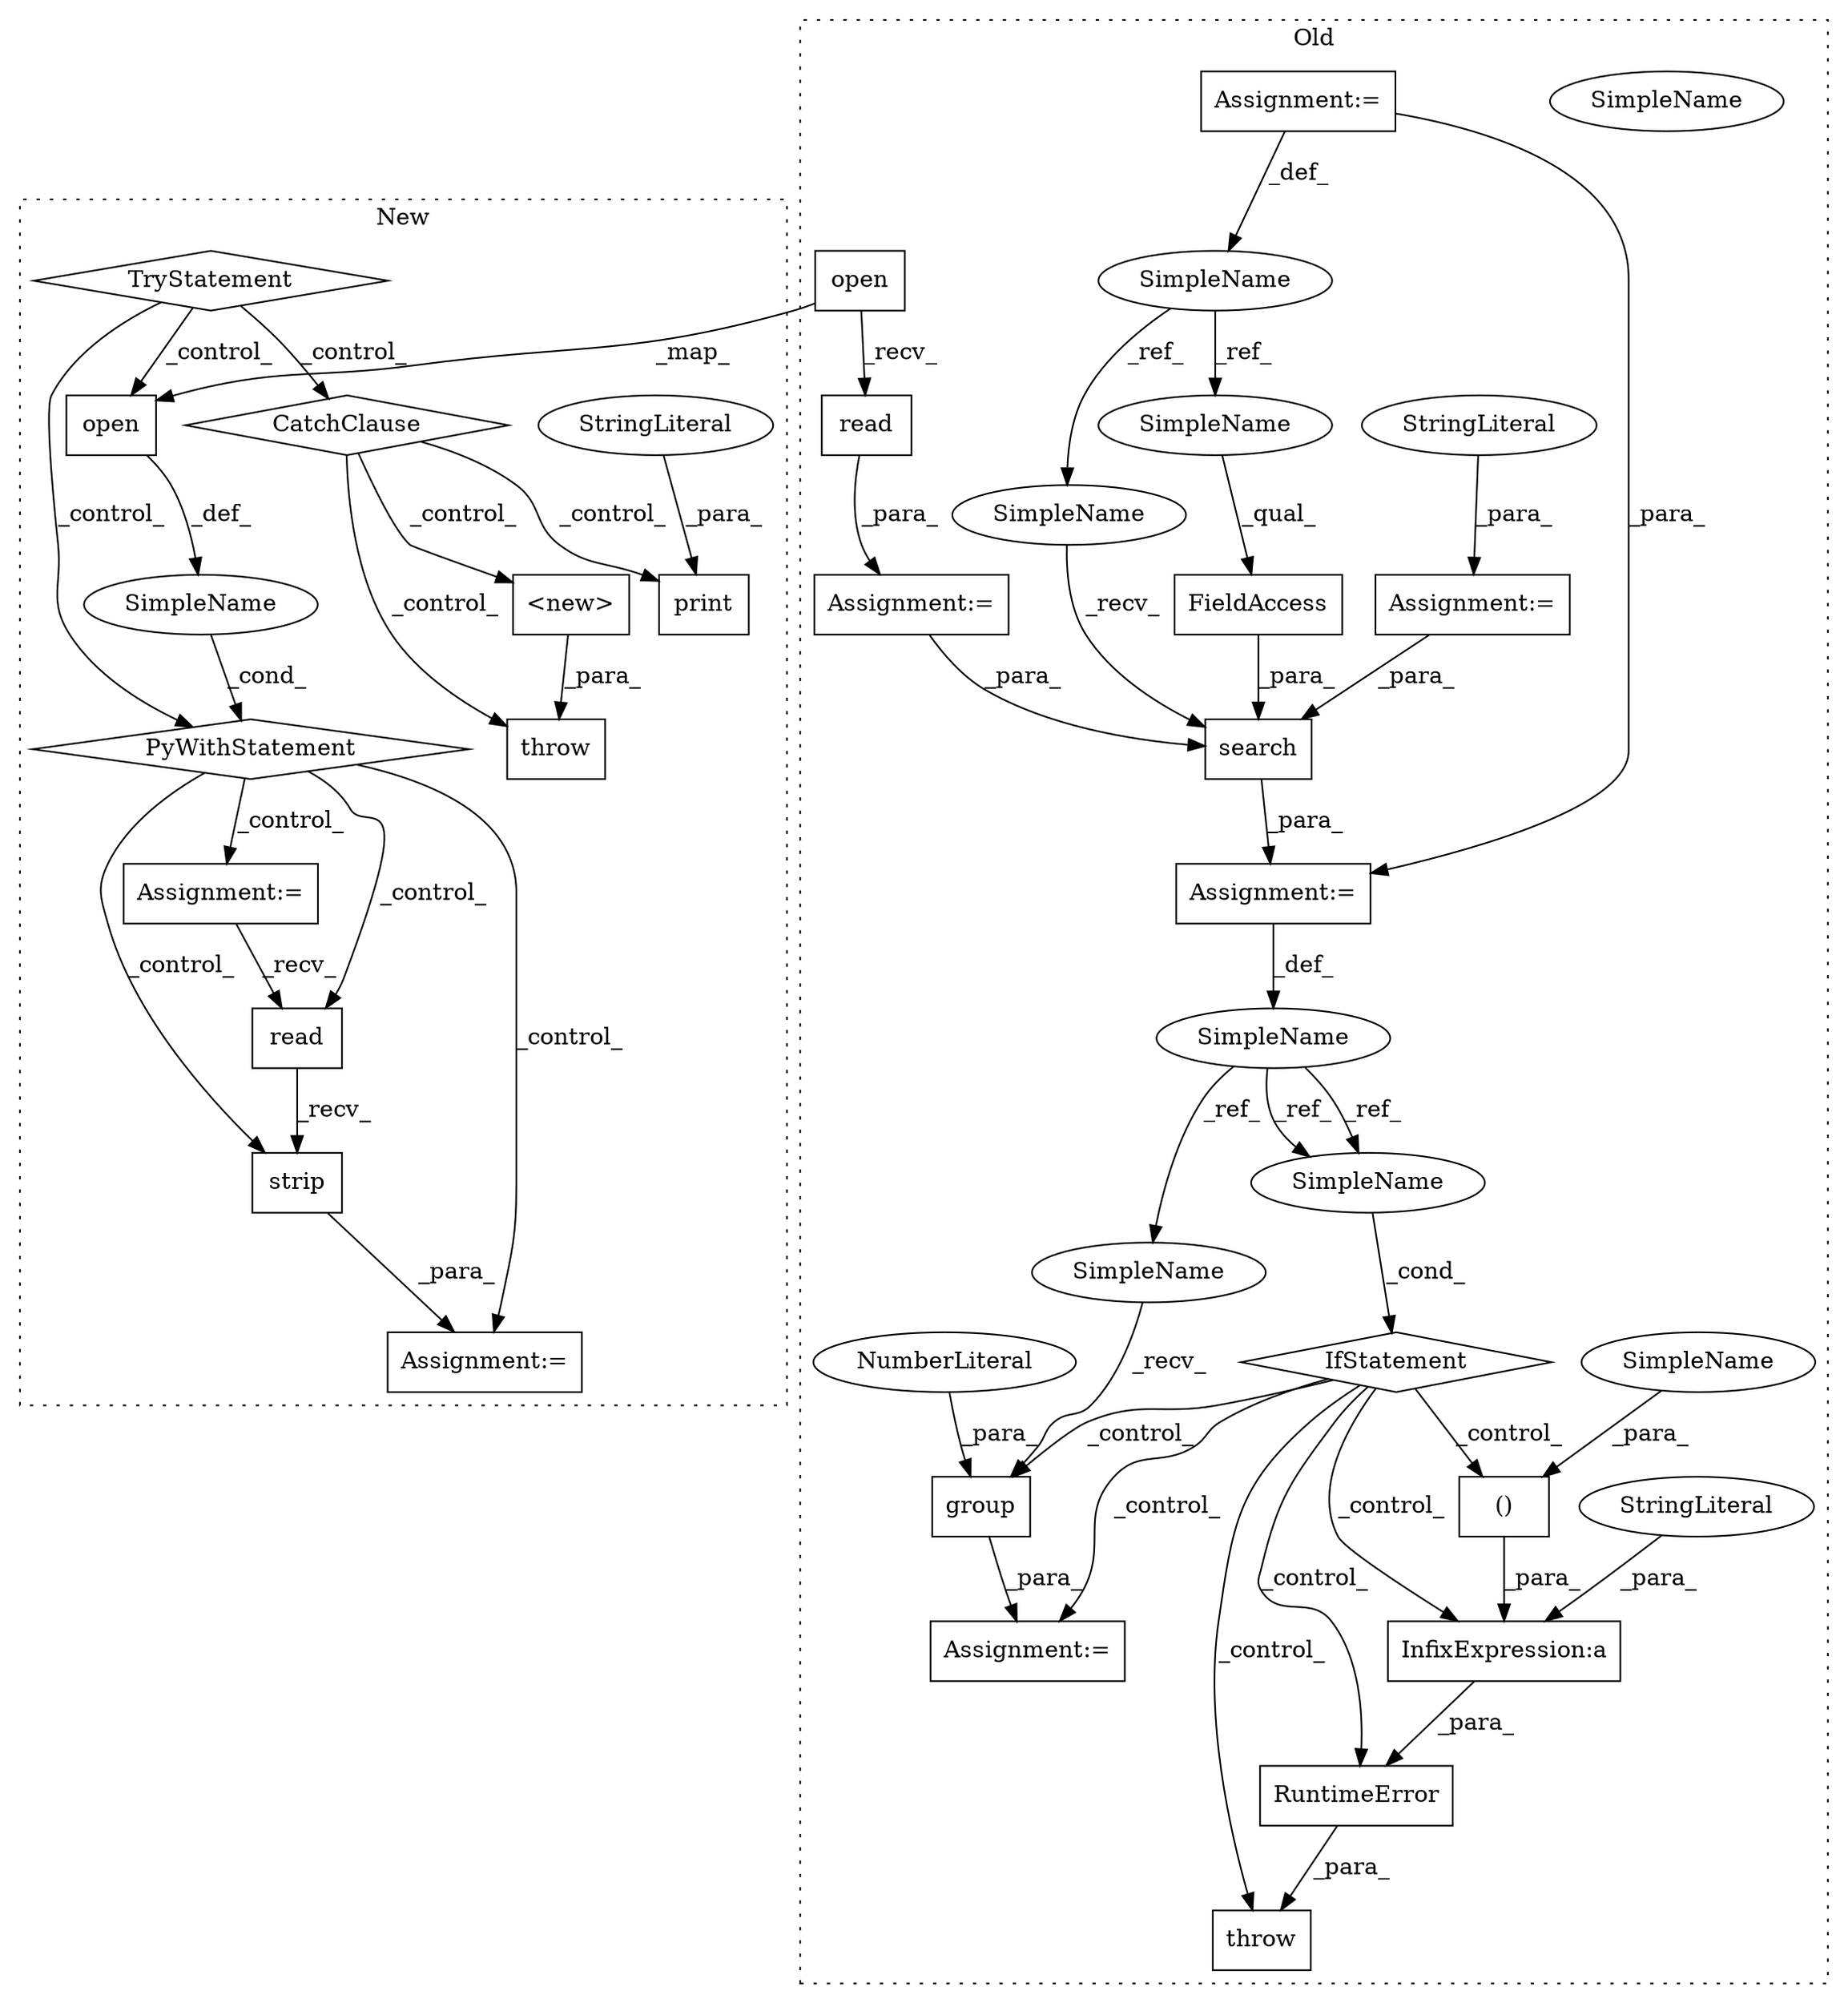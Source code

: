 digraph G {
subgraph cluster0 {
1 [label="()" a="106" s="773" l="36" shape="box"];
7 [label="IfStatement" a="25" s="622,638" l="4,2" shape="diamond"];
8 [label="SimpleName" a="42" s="561" l="12" shape="ellipse"];
9 [label="Assignment:=" a="7" s="662" l="1" shape="box"];
10 [label="SimpleName" a="42" s="626" l="12" shape="ellipse"];
11 [label="open" a="32" s="463,485" l="5,1" shape="box"];
13 [label="InfixExpression:a" a="27" s="763" l="10" shape="box"];
14 [label="search" a="32" s="577,615" l="7,1" shape="box"];
15 [label="read" a="32" s="487" l="6" shape="box"];
16 [label="SimpleName" a="42" s="145" l="2" shape="ellipse"];
17 [label="FieldAccess" a="22" s="611" l="4" shape="box"];
19 [label="throw" a="53" s="706" l="6" shape="box"];
23 [label="RuntimeError" a="32" s="712,809" l="13,2" shape="box"];
27 [label="Assignment:=" a="7" s="573" l="1" shape="box"];
28 [label="Assignment:=" a="7" s="512" l="1" shape="box"];
29 [label="Assignment:=" a="7" s="145" l="2" shape="box"];
30 [label="StringLiteral" a="45" s="513" l="42" shape="ellipse"];
31 [label="Assignment:=" a="7" s="462" l="1" shape="box"];
32 [label="StringLiteral" a="45" s="725" l="38" shape="ellipse"];
33 [label="group" a="32" s="676,683" l="6,1" shape="box"];
34 [label="NumberLiteral" a="34" s="682" l="1" shape="ellipse"];
35 [label="SimpleName" a="42" s="611" l="2" shape="ellipse"];
36 [label="SimpleName" a="42" s="574" l="2" shape="ellipse"];
37 [label="SimpleName" a="42" s="797" l="12" shape="ellipse"];
38 [label="SimpleName" a="42" s="663" l="12" shape="ellipse"];
39 [label="SimpleName" a="42" s="626" l="12" shape="ellipse"];
label = "Old";
style="dotted";
}
subgraph cluster1 {
2 [label="read" a="32" s="451" l="6" shape="box"];
3 [label="Assignment:=" a="7" s="437" l="1" shape="box"];
4 [label="SimpleName" a="42" s="" l="" shape="ellipse"];
5 [label="PyWithStatement" a="104" s="351,384" l="10,2" shape="diamond"];
6 [label="Assignment:=" a="7" s="401" l="12" shape="box"];
12 [label="open" a="32" s="361,383" l="5,1" shape="box"];
18 [label="strip" a="32" s="458" l="7" shape="box"];
20 [label="TryStatement" a="54" s="339" l="4" shape="diamond"];
21 [label="print" a="32" s="526,656" l="6,1" shape="box"];
22 [label="throw" a="53" s="665" l="6" shape="box"];
24 [label="<new>" a="14" s="671" l="17" shape="box"];
25 [label="CatchClause" a="12" s="482,516" l="11,2" shape="diamond"];
26 [label="StringLiteral" a="45" s="532" l="124" shape="ellipse"];
label = "New";
style="dotted";
}
1 -> 13 [label="_para_"];
2 -> 18 [label="_recv_"];
4 -> 5 [label="_cond_"];
5 -> 2 [label="_control_"];
5 -> 6 [label="_control_"];
5 -> 18 [label="_control_"];
5 -> 3 [label="_control_"];
6 -> 2 [label="_recv_"];
7 -> 19 [label="_control_"];
7 -> 1 [label="_control_"];
7 -> 13 [label="_control_"];
7 -> 33 [label="_control_"];
7 -> 23 [label="_control_"];
7 -> 9 [label="_control_"];
8 -> 38 [label="_ref_"];
8 -> 39 [label="_ref_"];
8 -> 39 [label="_ref_"];
11 -> 12 [label="_map_"];
11 -> 15 [label="_recv_"];
12 -> 4 [label="_def_"];
13 -> 23 [label="_para_"];
14 -> 27 [label="_para_"];
15 -> 31 [label="_para_"];
16 -> 36 [label="_ref_"];
16 -> 35 [label="_ref_"];
17 -> 14 [label="_para_"];
18 -> 3 [label="_para_"];
20 -> 12 [label="_control_"];
20 -> 5 [label="_control_"];
20 -> 25 [label="_control_"];
23 -> 19 [label="_para_"];
24 -> 22 [label="_para_"];
25 -> 24 [label="_control_"];
25 -> 21 [label="_control_"];
25 -> 22 [label="_control_"];
26 -> 21 [label="_para_"];
27 -> 8 [label="_def_"];
28 -> 14 [label="_para_"];
29 -> 16 [label="_def_"];
29 -> 27 [label="_para_"];
30 -> 28 [label="_para_"];
31 -> 14 [label="_para_"];
32 -> 13 [label="_para_"];
33 -> 9 [label="_para_"];
34 -> 33 [label="_para_"];
35 -> 17 [label="_qual_"];
36 -> 14 [label="_recv_"];
37 -> 1 [label="_para_"];
38 -> 33 [label="_recv_"];
39 -> 7 [label="_cond_"];
}